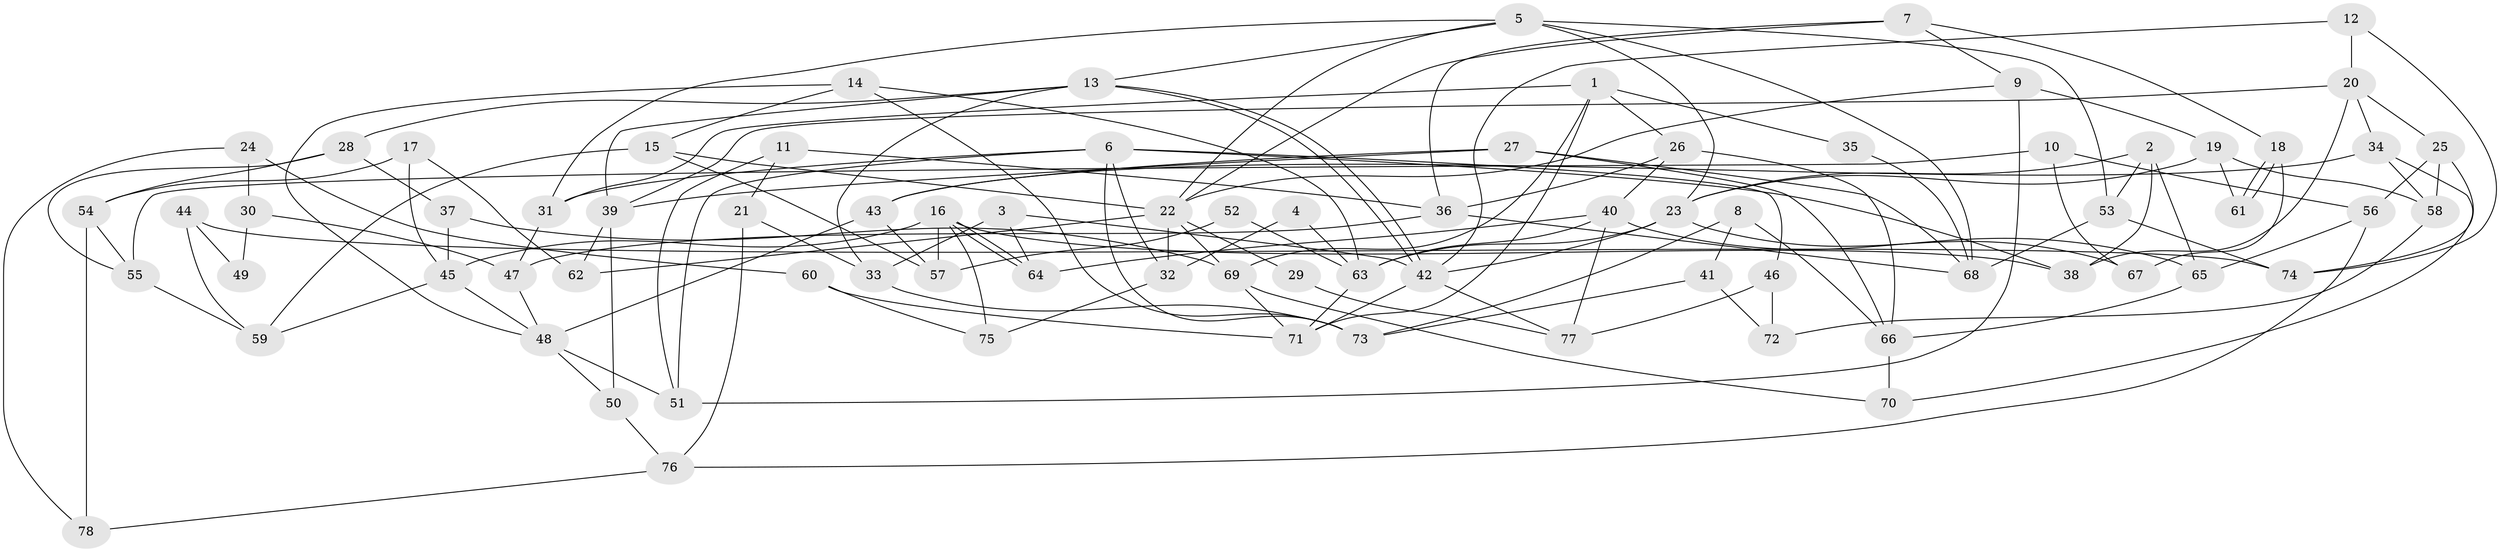 // Generated by graph-tools (version 1.1) at 2025/11/02/27/25 16:11:23]
// undirected, 78 vertices, 156 edges
graph export_dot {
graph [start="1"]
  node [color=gray90,style=filled];
  1;
  2;
  3;
  4;
  5;
  6;
  7;
  8;
  9;
  10;
  11;
  12;
  13;
  14;
  15;
  16;
  17;
  18;
  19;
  20;
  21;
  22;
  23;
  24;
  25;
  26;
  27;
  28;
  29;
  30;
  31;
  32;
  33;
  34;
  35;
  36;
  37;
  38;
  39;
  40;
  41;
  42;
  43;
  44;
  45;
  46;
  47;
  48;
  49;
  50;
  51;
  52;
  53;
  54;
  55;
  56;
  57;
  58;
  59;
  60;
  61;
  62;
  63;
  64;
  65;
  66;
  67;
  68;
  69;
  70;
  71;
  72;
  73;
  74;
  75;
  76;
  77;
  78;
  1 -- 71;
  1 -- 26;
  1 -- 31;
  1 -- 35;
  1 -- 69;
  2 -- 38;
  2 -- 53;
  2 -- 23;
  2 -- 65;
  3 -- 42;
  3 -- 64;
  3 -- 33;
  4 -- 63;
  4 -- 32;
  5 -- 13;
  5 -- 23;
  5 -- 22;
  5 -- 31;
  5 -- 53;
  5 -- 68;
  6 -- 31;
  6 -- 73;
  6 -- 32;
  6 -- 38;
  6 -- 46;
  6 -- 51;
  7 -- 36;
  7 -- 9;
  7 -- 18;
  7 -- 22;
  8 -- 66;
  8 -- 73;
  8 -- 41;
  9 -- 51;
  9 -- 22;
  9 -- 19;
  10 -- 55;
  10 -- 67;
  10 -- 56;
  11 -- 36;
  11 -- 51;
  11 -- 21;
  12 -- 42;
  12 -- 74;
  12 -- 20;
  13 -- 42;
  13 -- 42;
  13 -- 39;
  13 -- 28;
  13 -- 33;
  14 -- 48;
  14 -- 63;
  14 -- 15;
  14 -- 73;
  15 -- 22;
  15 -- 57;
  15 -- 59;
  16 -- 64;
  16 -- 64;
  16 -- 38;
  16 -- 45;
  16 -- 57;
  16 -- 75;
  17 -- 45;
  17 -- 62;
  17 -- 54;
  18 -- 61;
  18 -- 61;
  18 -- 67;
  19 -- 23;
  19 -- 58;
  19 -- 61;
  20 -- 25;
  20 -- 34;
  20 -- 38;
  20 -- 39;
  21 -- 33;
  21 -- 76;
  22 -- 29;
  22 -- 32;
  22 -- 62;
  22 -- 69;
  23 -- 42;
  23 -- 63;
  23 -- 67;
  24 -- 60;
  24 -- 78;
  24 -- 30;
  25 -- 58;
  25 -- 56;
  25 -- 74;
  26 -- 36;
  26 -- 40;
  26 -- 66;
  27 -- 66;
  27 -- 43;
  27 -- 39;
  27 -- 68;
  28 -- 55;
  28 -- 37;
  28 -- 54;
  29 -- 77;
  30 -- 47;
  30 -- 49;
  31 -- 47;
  32 -- 75;
  33 -- 73;
  34 -- 43;
  34 -- 58;
  34 -- 70;
  35 -- 68;
  36 -- 47;
  36 -- 68;
  37 -- 69;
  37 -- 45;
  39 -- 50;
  39 -- 62;
  40 -- 63;
  40 -- 65;
  40 -- 64;
  40 -- 77;
  41 -- 73;
  41 -- 72;
  42 -- 77;
  42 -- 71;
  43 -- 57;
  43 -- 48;
  44 -- 59;
  44 -- 74;
  44 -- 49;
  45 -- 48;
  45 -- 59;
  46 -- 72;
  46 -- 77;
  47 -- 48;
  48 -- 50;
  48 -- 51;
  50 -- 76;
  52 -- 57;
  52 -- 63;
  53 -- 68;
  53 -- 74;
  54 -- 55;
  54 -- 78;
  55 -- 59;
  56 -- 65;
  56 -- 76;
  58 -- 72;
  60 -- 71;
  60 -- 75;
  63 -- 71;
  65 -- 66;
  66 -- 70;
  69 -- 70;
  69 -- 71;
  76 -- 78;
}
